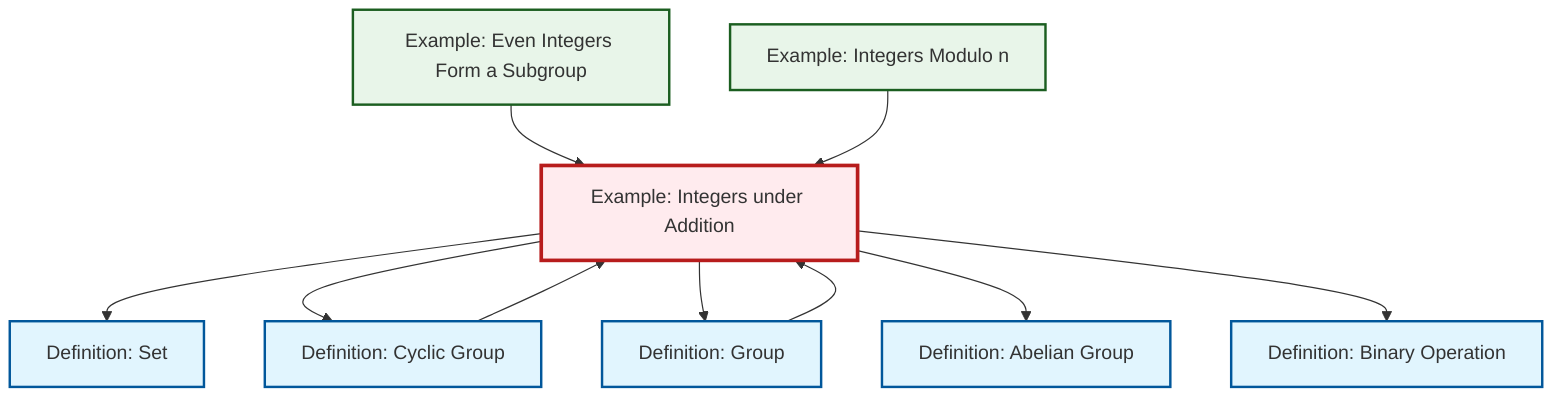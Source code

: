 graph TD
    classDef definition fill:#e1f5fe,stroke:#01579b,stroke-width:2px
    classDef theorem fill:#f3e5f5,stroke:#4a148c,stroke-width:2px
    classDef axiom fill:#fff3e0,stroke:#e65100,stroke-width:2px
    classDef example fill:#e8f5e9,stroke:#1b5e20,stroke-width:2px
    classDef current fill:#ffebee,stroke:#b71c1c,stroke-width:3px
    ex-even-integers-subgroup["Example: Even Integers Form a Subgroup"]:::example
    def-group["Definition: Group"]:::definition
    ex-quotient-integers-mod-n["Example: Integers Modulo n"]:::example
    ex-integers-addition["Example: Integers under Addition"]:::example
    def-abelian-group["Definition: Abelian Group"]:::definition
    def-set["Definition: Set"]:::definition
    def-cyclic-group["Definition: Cyclic Group"]:::definition
    def-binary-operation["Definition: Binary Operation"]:::definition
    ex-integers-addition --> def-set
    ex-even-integers-subgroup --> ex-integers-addition
    ex-integers-addition --> def-cyclic-group
    ex-integers-addition --> def-group
    ex-integers-addition --> def-abelian-group
    ex-quotient-integers-mod-n --> ex-integers-addition
    def-group --> ex-integers-addition
    def-cyclic-group --> ex-integers-addition
    ex-integers-addition --> def-binary-operation
    class ex-integers-addition current